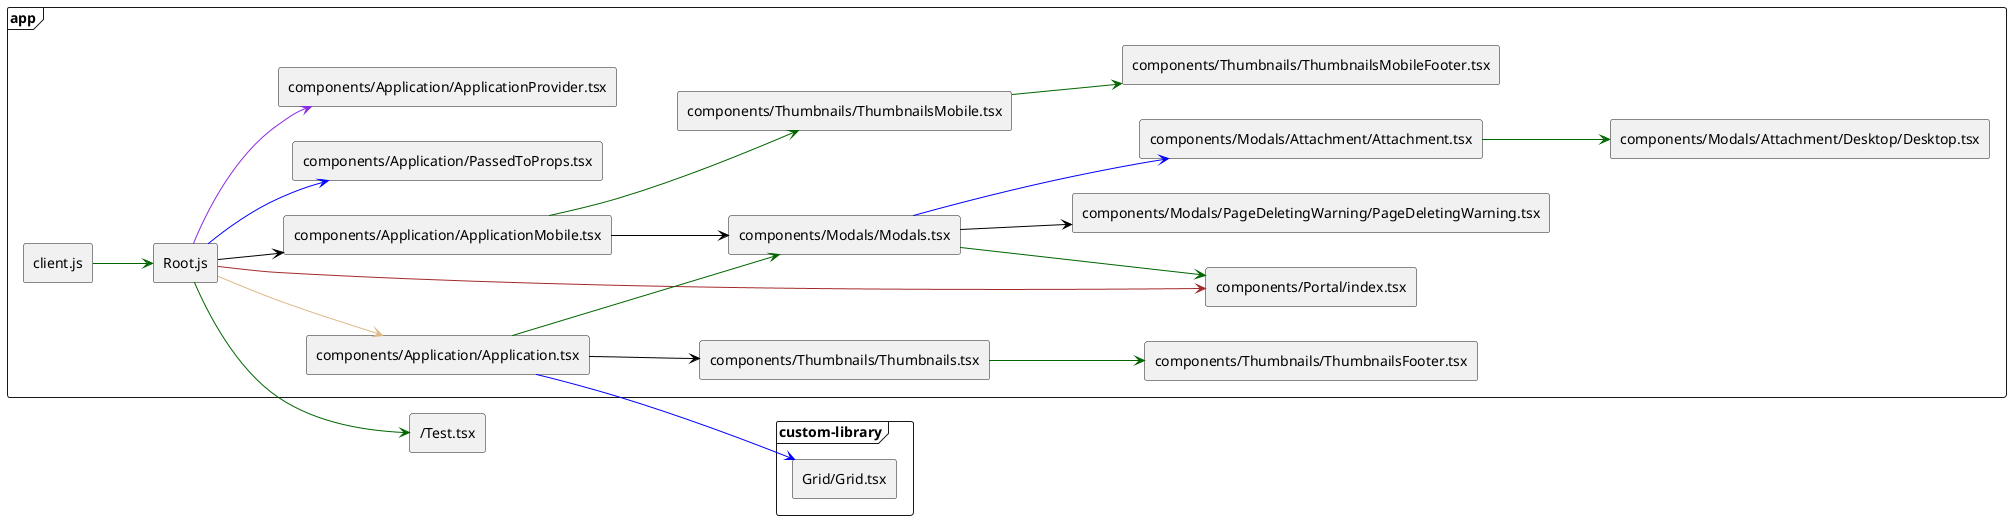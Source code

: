 @startuml
left to right direction
frame "app" {
  rectangle "Root.js" {
}
rectangle "components/Application/ApplicationMobile.tsx" {
}
rectangle "components/Application/PassedToProps.tsx" {
}
rectangle "components/Application/ApplicationProvider.tsx" {
}
rectangle "components/Portal/index.tsx" {
}
rectangle "components/Application/Application.tsx" {
}
rectangle "components/Thumbnails/ThumbnailsMobile.tsx" {
}
rectangle "components/Modals/Modals.tsx" {
}
rectangle "components/Thumbnails/Thumbnails.tsx" {
}
rectangle "components/Modals/PageDeletingWarning/PageDeletingWarning.tsx" {
}
rectangle "components/Modals/Attachment/Attachment.tsx" {
}
rectangle "components/Thumbnails/ThumbnailsFooter.tsx" {
}
rectangle "components/Thumbnails/ThumbnailsMobileFooter.tsx" {
}
rectangle "components/Modals/Attachment/Desktop/Desktop.tsx" {
}
rectangle "client.js" {
}

 }
frame "custom-library" {
  rectangle "Grid/Grid.tsx" {
}

 }
rectangle "/Test.tsx" {
}
[Root.js] -[#006400]-> [/Test.tsx]
[Root.js] -[#000000]-> [components/Application/ApplicationMobile.tsx]
[Root.js] -[#0000FF]-> [components/Application/PassedToProps.tsx]
[Root.js] -[#8A2BE2]-> [components/Application/ApplicationProvider.tsx]
[Root.js] -[#A52A2A]-> [components/Portal/index.tsx]
[Root.js] -[#DEB887]-> [components/Application/Application.tsx]
[components/Application/ApplicationMobile.tsx] -[#006400]-> [components/Thumbnails/ThumbnailsMobile.tsx]
[components/Application/ApplicationMobile.tsx] -[#000000]-> [components/Modals/Modals.tsx]
[components/Application/Application.tsx] -[#006400]-> [components/Modals/Modals.tsx]
[components/Application/Application.tsx] -[#000000]-> [components/Thumbnails/Thumbnails.tsx]
[components/Application/Application.tsx] -[#0000FF]-> [Grid/Grid.tsx]
[components/Modals/Modals.tsx] -[#006400]-> [components/Portal/index.tsx]
[components/Modals/Modals.tsx] -[#000000]-> [components/Modals/PageDeletingWarning/PageDeletingWarning.tsx]
[components/Modals/Modals.tsx] -[#0000FF]-> [components/Modals/Attachment/Attachment.tsx]
[components/Thumbnails/Thumbnails.tsx] -[#006400]-> [components/Thumbnails/ThumbnailsFooter.tsx]
[components/Thumbnails/ThumbnailsMobile.tsx] -[#006400]-> [components/Thumbnails/ThumbnailsMobileFooter.tsx]
[components/Modals/Attachment/Attachment.tsx] -[#006400]-> [components/Modals/Attachment/Desktop/Desktop.tsx]
[client.js] -[#006400]-> [Root.js]
@enduml